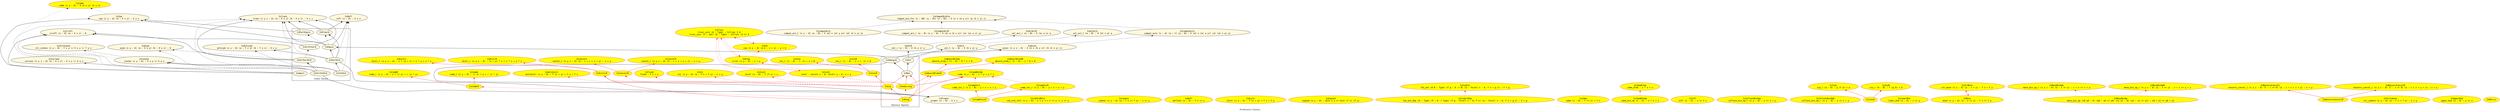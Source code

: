 digraph Is {
  label = "Predicative Classes"
  rankdir = BT

  node [fontname = monospace, style = filled, fillcolor = cornsilk]

  IsAntisym [label = "\N\nantisym (x y : A) (a : Y x y) (b : Y y x) : X x y"]
  IsAsym [label = "\N\nasym (x y : A) (a : X x y) (b : X y x) : 0"]
  IsComm [label = "\N\ncomm (x y : A) : X (k x y) (k y x)", color = red, fillcolor = yellow]
  IsConnex [label = "\N\nconnex (x y : A) : X x y \\/ X y x"]
  IsCotrans [label = "\N\ncotrans (x y z : A) (a : X x z) : X x y \\/ X y z"]
  IsIrrefl [label = "\N\nirrefl (x : A) (a : X x x) : 0"]
  IsProper [label = "\N\nproper (x : A) : X x x"]
  IsRefl [label = "\N\nrefl (x : A) : X x x"]
  IsStrConnex [label = "\N\nstr_connex (x y : A) : Y x y \\/ X x y \\/ Y y x"]
  IsSym [label = "\N\nsym (x y : A) (a : X x y) : X y x"]
  IsTrans [label = "\N\ntrans (x y z : A) (a : X x y) (b : X y z) : X x z"]

  subgraph cluster_order_theory_classes {
    label = "Order Theory"

    IsApart [label = "\N"]
    IsEquiv [label = "\N"]
    IsPartEquiv [label = "\N"]
    IsPartOrd [label = "\N"]
    IsPreord [label = "\N"]
    IsStrPartOrd [label = "\N"]
    IsStrPreord [label = "\N"]
    IsStrTotOrd [label = "\N"]
    IsTotOrd [label = "\N"]
  }

  IsAssoc [label = "\N\nassoc (x y z : A) : X (k x (k y z)) (k (k x y) z)"]
  IsCompatActL [label = "\N\ncompat_act_l (x y : A) (a : B) : X (al x (al y a)) (al (k x y) a)"]
  IsCompatActR [label = "\N\ncompat_act_r (a : B) (x y : A) : X (ar a (k x y)) (ar (ar a x) y)"]
  IsCompatActs [label = "\N\ncompat_acts (x : A) (a : C) (y : B) : X (al x (ar a y)) (ar (al x a) y)"]
  IsCompatBinFns [label = "\N\ncompat_bin_fns (x : A0) (y : A1) (z : A2) : X (n x (m y z)) (p (k x y) z)"]
  IsUnlActL [label = "\N\nunl_act_l (a : B) : X (al x a) a"]
  IsUnlActR [label = "\N\nunl_act_r (a : B) : X (ar a x) a"]
  IsUnlL [label = "\N\nunl_l (y : A) : X (k x y) y"]
  IsUnlR [label = "\N\nunl_r (y : A) : X (k y x) y"]

  subgraph cluster_abstract_algebra_classes {
    label = "Abstract Algebra"

    IsGrp [label = "\N", color = red, fillcolor = yellow]
    IsMon [label = "\N"]
    IsRing [label = "\N", color = red, fillcolor = yellow]
    IsSemigrp [label = "\N"]
    IsSemiring [label = "\N", color = red, fillcolor = yellow]
    IsUnl [label = "\N"]
  }

  IsAbsorbElemL [label = "\N\nabsorb_elem_l (x : A) : 0 * x = 0", color = red, fillcolor = yellow]
  IsAbsorbElemR [label = "\N\nabsorb_elem_r (x : A) : x * 0 = 0", color = red, fillcolor = yellow]
  IsAntidistr [label = "\N\nantidistr (x y : A) : f (x + y) = f y + f x", color = red, fillcolor = yellow]
  IsCancelL [label = "\N\ncancel_l (x y z : A) (a : z + x = z + y) : x = y", color = red, fillcolor = yellow]
  IsCancelR [label = "\N\ncancel_r (x y z : A) (a : x + z = y + z) : x = y", color = red, fillcolor = yellow]
  IsCohOrdRels [label = "\N\ncoh_ord_rels (x y : A) : x < y <-> x <= y /\\ x <> y", color = red, fillcolor = yellow]
  IsCommBinOp [label = "\N\ncomm (x y : A) : x * y = y * x", color = red, fillcolor = yellow]
  IsCommL [label = "\N\ncomm_l (x y : A) : (/ x) * y = / (x * y)", color = red, fillcolor = yellow]
  IsCommR [label = "\N\ncomm_r (x y : A) : x * (/ y) = / (x * y)", color = red, fillcolor = yellow]
  IsCommTorL [label = "\N\ncomm_tor_l (x y : B) : y / x = x / y", color = red, fillcolor = yellow]
  IsCommTorR [label = "\N\ncomm_tor_r (x y : B) : y / x = x / y", color = red, fillcolor = yellow]
  IsComono [label = "\N\ncomono (x y : A) (a : f x <= f y) : x <= y", color = red, fillcolor = yellow]
  IsContr [label = "\N\ncontr : exists x : A, forall y : A, x = y", color = red, fillcolor = yellow]
  IsDefl [label = "\N\ndeflate (x : A) : f x <= x", color = red, fillcolor = yellow]
  IsDistr [label = "\N\ndistr (x y : A) : f (x + y) = f x + f y", color = red, fillcolor = yellow]
  IsDistrL [label = "\N\ndistr_l (x y z : A) : x * (y + z) = x * y + x * z", color = red, fillcolor = yellow]
  IsDistrR [label = "\N\ndistr_r (x y z : A) : (x + y) * z = x * z + y * z", color = red, fillcolor = yellow]
  IsExpand [label = "\N\ncontract (x y : A) : dist (f x) (f y) <= dist x y", color = red, fillcolor = yellow]
  IsExpand [label = "\N\nexpand (x y : A) : dist x y <= dist (f x) (f y)", color = red, fillcolor = yellow]
  IsFixed [label = "\N\nfixed : f x = x", color = red, fillcolor = yellow]
  IsFunExt [label = "\N\nfun_ext (A B : Type) (f g : A -> B) (a : forall x : A, f x = g x) : f = g", color = red, fillcolor = yellow]
  IsFunExtDep [label = "\N\nfun_ext_dep (A : Type) (P : A -> Type) (f g : forall x : A, P x) (a : forall x : A, f x = g x) : f = g", color = red, fillcolor = yellow]
  IsIdem [label = "\N\nidem (x : A) : f (f x) = f x", color = red, fillcolor = yellow]
  IsIdemBinOp [label = "\N\nidem_bin_op (x : A) : x * x = x", color = red, fillcolor = yellow]
  IsIdemElem [label = "\N\nidem_elem : x * x = x", color = red, fillcolor = yellow]
  IsInfl [label = "\N\ninfl (x : A) : x <= f x", color = red, fillcolor = yellow]
  IsInflateBinOpL [label = "\N\ninflate_bin_op_l (x y : A) : y <= x + y", color = red, fillcolor = yellow]
  IsInflateBinOpR [label = "\N\ninflate_bin_op_r (x y : A) : x <= x + y", color = red, fillcolor = yellow]
  IsInj [label = "\N\ninj (x y : A) (a : f x = f y) : x = y", color = red, fillcolor = yellow]
  IsInvL [label = "\N\ninv_l (x : A) : (- x) + x = 0", color = red, fillcolor = yellow]
  IsInvR [label = "\N\ninv_r (x : A) : x + (- x) = 0", color = red, fillcolor = yellow]
  IsInvol [label = "\N\ninvol (x : A) : f (f x) = x", color = red, fillcolor = yellow]
  IsIsoL [label = "\N\niso_l (a : A) : g (f a) = a", color = red, fillcolor = yellow]
  IsIsoR [label = "\N\niso_r (b : B) : f (g b) = b", color = red, fillcolor = yellow]
  IsLowerBnd [label = "\N\nlower_bnd (y : A) : x <= y", color = red, fillcolor = yellow]
  IsMono [label = "\N\nmono (x y : A) (a : x <= y) : f x <= f y", color = red, fillcolor = yellow]
  IsMonoBinOp [label = "\N\nmono_bin_op (x0 y0 : A) (a0 : x0 <= y0) (x1 y1 : A) (a1 : x1 <= y1) : x0 + x1 <= y0 + y1", color = red, fillcolor = yellow]
  IsMonoBinOpL [label = "\N\nmono_bin_op_l (x y z : A) (a : x <= y) : z + x <= z + y", color = red, fillcolor = yellow]
  IsMonoBinOpR [label = "\N\nmono_bin_op_r (x y z : A) (a : x <= y) : x + z <= y + z", color = red, fillcolor = yellow]
  IsNonzeroCancelL [label = "\N\nnonzero_cancel_l (x y z : A) (f : z <> 0) (a : z + x = z + y) : x = y", color = red, fillcolor = yellow]
  IsNonzeroCancelR [label = "\N\nnonzero_cancel_r (x y z : A) (f : z <> 0) (a : x + z = y + z) : x = y", color = red, fillcolor = yellow]
  IsProp [label = "\N\nirrel (x y : A) : x = y", color = red, fillcolor = yellow]
  IsSet [label = "\N\nuip (x y : A) (a b : x = y) : a = b", color = red, fillcolor = yellow]
  IsStrComono [label = "\N\nstr_comono (x y : A) (a : f x < f y) : x < y", color = red, fillcolor = yellow]
  IsStrMono [label = "\N\nstr_mono (x y : A) (a : x < y) : f x < f y", color = red, fillcolor = yellow]
  IsTrunc [label = "\N\ntrunc_zero (A : Type) : IsTrunc O A\ntrunc_succ (n : nat) (A : Type) : IsTrunc (S n) A", color = red, fillcolor = yellow]
  IsUpperBnd [label = "\N\nupper_bnd (y : A) : y <= x", color = red, fillcolor = yellow]

  IsAbsorbElemLR [label = "\N", color = red, fillcolor = yellow]
  IsCancelLR [label = "\N", color = red, fillcolor = yellow]
  IsCommLR [label = "\N", color = red, fillcolor = yellow]
  IsDistrLR [label = "\N", color = red, fillcolor = yellow]
  IsInvLR [label = "\N", color = red, fillcolor = yellow]
  IsIsoLR [label = "\N", color = red, fillcolor = yellow]
  IsMetric [label = "\N", color = red, fillcolor = yellow]
  IsNonzeroCancelLR [label = "\N", color = red, fillcolor = yellow]
  IsCommTorLR [label = "\N", color = red, fillcolor = yellow]

  node [style = dashed]

  // Fields

  edge [style = solid]

  subgraph order_theory_fields {
    IsApart -> IsCotrans
    IsApart -> IsIrrefl
    IsApart -> IsSym
    IsEquiv -> IsRefl
    IsEquiv -> IsSym
    IsEquiv -> IsTrans
    IsPartEquiv -> IsSym
    IsPartEquiv -> IsTrans
    IsPartOrd -> IsAntisym
    IsPartOrd -> IsEquiv
    IsPartOrd -> IsPreord
    IsPartOrd -> IsProper [constraint = false]
    IsPreord -> IsRefl
    IsPreord -> IsTrans
    IsStrPartOrd -> IsIrrefl
    IsStrTotOrd -> IsProper [constraint = false]
    IsStrPartOrd -> IsTrans
    IsStrPreord -> IsIrrefl
    IsStrPreord -> IsTrans
    IsStrTotOrd -> IsConnex
    IsStrTotOrd -> IsStrPartOrd
    IsTotOrd -> IsConnex
    IsTotOrd -> IsPartOrd
  }

  subgraph abstract_algebra_fields {
    IsUnl -> IsUnlL
    IsUnl -> IsUnlR
    IsSemigrp -> IsAssoc
    IsSemigrp -> IsEquiv
    IsSemigrp -> IsProper [constraint = false]
    IsMon -> IsSemigrp
    IsMon -> IsUnl
  }

  edge [color = red]

  IsAbsorbElemLR -> IsAbsorbElemL
  IsAbsorbElemLR -> IsAbsorbElemR
  IsCancelLR -> IsCancelL
  IsCancelLR -> IsCancelR
  IsCommLR -> IsCommL
  IsCommLR -> IsCommR
  IsCommTorLR -> IsCommTorL
  IsCommTorLR -> IsCommTorR
  IsDistrLR -> IsDistrL
  IsDistrLR -> IsDistrR
  IsGrp -> IsInvLR
  IsGrp -> IsMon
  IsInvLR -> IsInvL
  IsInvLR -> IsInvR
  IsIsoLR -> IsIsoL
  IsIsoLR -> IsIsoR
  IsNonzeroCancelLR -> IsNonzeroCancelL
  IsNonzeroCancelLR -> IsNonzeroCancelR
  IsRing -> IsCommBinOp
  IsRing -> IsDistrLR
  IsRing -> IsGrp
  IsRing -> IsMon
  IsSemiring -> IsAbsorbElemLR
  IsSemiring -> IsCommBinOp
  IsSemiring -> IsDistrLR
  IsSemiring -> IsMon

  // Derivations

  edge [style = dashed]

  edge [color = black]

  subgraph order_theory_derivations {
    IsConnex -> IsStrConnex
    IsEquiv -> IsPartEquiv
    IsEquiv -> IsPreord
    IsPartOrd -> IsRefl
    IsPartOrd -> IsTrans
    IsStrPartOrd -> IsAsym
    IsStrPartOrd -> IsStrPreord
    IsStrTotOrd -> IsAsym
    IsStrTotOrd -> IsIrrefl
    IsStrTotOrd -> IsTrans
    IsTotOrd -> IsAntisym
    IsTotOrd -> IsRefl
    IsTotOrd -> IsTrans
  }

  subgraph abstract_algebra_derivations {
    IsAssoc -> IsCompatActs
    IsCompatActL -> IsCompatBinFns
    IsCompatActR -> IsCompatBinFns
    IsCompatActs -> IsCompatBinFns
    IsMon -> IsAssoc
    IsUnlL -> IsUnlActL
    IsUnlR -> IsUnlActR
  }

  edge [color = red]

  IsCommTorL -> IsCommBinOp
  IsCommTorR -> IsCommBinOp
  IsContr -> IsProp
  IsContr -> IsTrunc
  IsFunExtDep -> IsFunExt
  IsGrp -> IsAntidistr
  IsGrp -> IsCancelLR
  IsGrp -> IsFixed
  IsGrp -> IsInj
  IsGrp -> IsInvol
  IsIdemBinOp -> IsIdemElem
  IsMono -> IsStrMono
  IsMonoBinOp -> IsMonoBinOpL
  IsMonoBinOp -> IsMonoBinOpR
  IsProp -> IsSet
  IsProp -> IsTrunc
  IsRing -> IsAbsorbElemLR
  IsRing -> IsCommLR
  IsRing -> IsSemiring
  IsSemiring -> IsContr
  IsSet -> IsTrunc
  IsStrMono -> IsMono
  IsTrunc -> IsContr
  IsTrunc -> IsProp
  IsTrunc -> IsSet

  // Specializations

  edge [style = dotted]

  edge [color = black]

  IsConnex -> IsComm
  IsSym -> IsComm

  edge [color = red]
}
